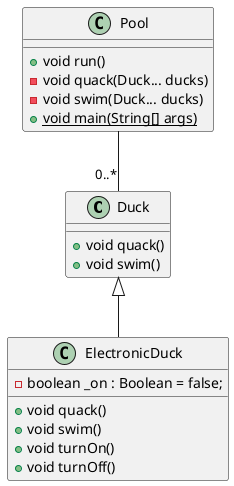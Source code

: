 @startuml
class Duck {
    + void quack()
    + void swim()
}
class ElectronicDuck {
    - boolean _on : Boolean = false;
    + void quack()
    + void swim()
    + void turnOn()
    + void turnOff()
}
class Pool {
    + void run()
    - void quack(Duck... ducks)
    - void swim(Duck... ducks)
    + {static} void main(String[] args)
}
Duck <|-- ElectronicDuck
Pool --"0..*" Duck
@enduml
